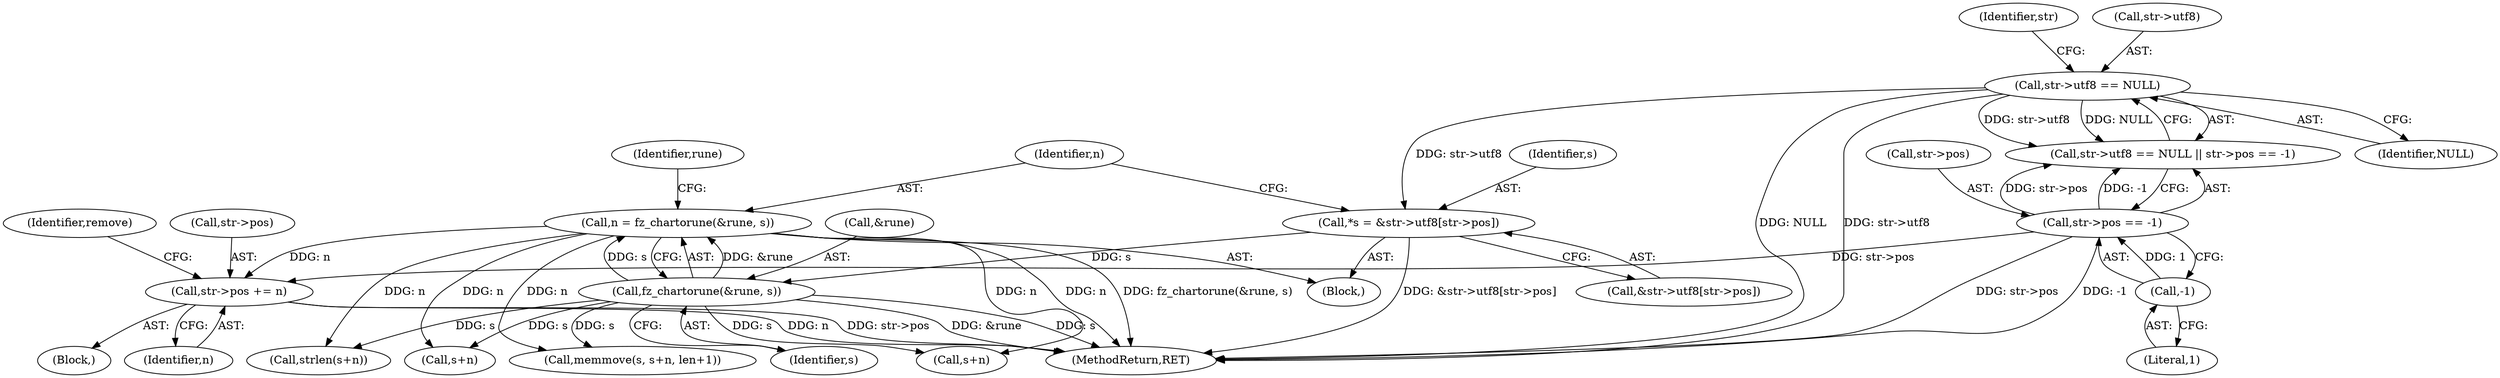 digraph "0_ghostscript_97096297d409ec6f206298444ba00719607e8ba8_0@pointer" {
"1000151" [label="(Call,str->pos += n)"];
"1000140" [label="(Call,n = fz_chartorune(&rune, s))"];
"1000142" [label="(Call,fz_chartorune(&rune, s))"];
"1000128" [label="(Call,*s = &str->utf8[str->pos])"];
"1000113" [label="(Call,str->utf8 == NULL)"];
"1000118" [label="(Call,str->pos == -1)"];
"1000122" [label="(Call,-1)"];
"1000189" [label="(Call,s+n)"];
"1000179" [label="(Identifier,remove)"];
"1000141" [label="(Identifier,n)"];
"1000203" [label="(MethodReturn,RET)"];
"1000122" [label="(Call,-1)"];
"1000113" [label="(Call,str->utf8 == NULL)"];
"1000151" [label="(Call,str->pos += n)"];
"1000123" [label="(Literal,1)"];
"1000118" [label="(Call,str->pos == -1)"];
"1000126" [label="(Block,)"];
"1000152" [label="(Call,str->pos)"];
"1000130" [label="(Call,&str->utf8[str->pos])"];
"1000128" [label="(Call,*s = &str->utf8[str->pos])"];
"1000187" [label="(Call,memmove(s, s+n, len+1))"];
"1000142" [label="(Call,fz_chartorune(&rune, s))"];
"1000148" [label="(Identifier,rune)"];
"1000150" [label="(Block,)"];
"1000129" [label="(Identifier,s)"];
"1000143" [label="(Call,&rune)"];
"1000120" [label="(Identifier,str)"];
"1000155" [label="(Identifier,n)"];
"1000112" [label="(Call,str->utf8 == NULL || str->pos == -1)"];
"1000117" [label="(Identifier,NULL)"];
"1000183" [label="(Call,strlen(s+n))"];
"1000184" [label="(Call,s+n)"];
"1000145" [label="(Identifier,s)"];
"1000114" [label="(Call,str->utf8)"];
"1000140" [label="(Call,n = fz_chartorune(&rune, s))"];
"1000119" [label="(Call,str->pos)"];
"1000151" -> "1000150"  [label="AST: "];
"1000151" -> "1000155"  [label="CFG: "];
"1000152" -> "1000151"  [label="AST: "];
"1000155" -> "1000151"  [label="AST: "];
"1000179" -> "1000151"  [label="CFG: "];
"1000151" -> "1000203"  [label="DDG: str->pos"];
"1000151" -> "1000203"  [label="DDG: n"];
"1000140" -> "1000151"  [label="DDG: n"];
"1000118" -> "1000151"  [label="DDG: str->pos"];
"1000140" -> "1000126"  [label="AST: "];
"1000140" -> "1000142"  [label="CFG: "];
"1000141" -> "1000140"  [label="AST: "];
"1000142" -> "1000140"  [label="AST: "];
"1000148" -> "1000140"  [label="CFG: "];
"1000140" -> "1000203"  [label="DDG: n"];
"1000140" -> "1000203"  [label="DDG: fz_chartorune(&rune, s)"];
"1000142" -> "1000140"  [label="DDG: &rune"];
"1000142" -> "1000140"  [label="DDG: s"];
"1000140" -> "1000183"  [label="DDG: n"];
"1000140" -> "1000184"  [label="DDG: n"];
"1000140" -> "1000187"  [label="DDG: n"];
"1000140" -> "1000189"  [label="DDG: n"];
"1000142" -> "1000145"  [label="CFG: "];
"1000143" -> "1000142"  [label="AST: "];
"1000145" -> "1000142"  [label="AST: "];
"1000142" -> "1000203"  [label="DDG: &rune"];
"1000142" -> "1000203"  [label="DDG: s"];
"1000128" -> "1000142"  [label="DDG: s"];
"1000142" -> "1000183"  [label="DDG: s"];
"1000142" -> "1000184"  [label="DDG: s"];
"1000142" -> "1000187"  [label="DDG: s"];
"1000142" -> "1000189"  [label="DDG: s"];
"1000128" -> "1000126"  [label="AST: "];
"1000128" -> "1000130"  [label="CFG: "];
"1000129" -> "1000128"  [label="AST: "];
"1000130" -> "1000128"  [label="AST: "];
"1000141" -> "1000128"  [label="CFG: "];
"1000128" -> "1000203"  [label="DDG: &str->utf8[str->pos]"];
"1000113" -> "1000128"  [label="DDG: str->utf8"];
"1000113" -> "1000112"  [label="AST: "];
"1000113" -> "1000117"  [label="CFG: "];
"1000114" -> "1000113"  [label="AST: "];
"1000117" -> "1000113"  [label="AST: "];
"1000120" -> "1000113"  [label="CFG: "];
"1000112" -> "1000113"  [label="CFG: "];
"1000113" -> "1000203"  [label="DDG: NULL"];
"1000113" -> "1000203"  [label="DDG: str->utf8"];
"1000113" -> "1000112"  [label="DDG: str->utf8"];
"1000113" -> "1000112"  [label="DDG: NULL"];
"1000118" -> "1000112"  [label="AST: "];
"1000118" -> "1000122"  [label="CFG: "];
"1000119" -> "1000118"  [label="AST: "];
"1000122" -> "1000118"  [label="AST: "];
"1000112" -> "1000118"  [label="CFG: "];
"1000118" -> "1000203"  [label="DDG: str->pos"];
"1000118" -> "1000203"  [label="DDG: -1"];
"1000118" -> "1000112"  [label="DDG: str->pos"];
"1000118" -> "1000112"  [label="DDG: -1"];
"1000122" -> "1000118"  [label="DDG: 1"];
"1000122" -> "1000123"  [label="CFG: "];
"1000123" -> "1000122"  [label="AST: "];
}
